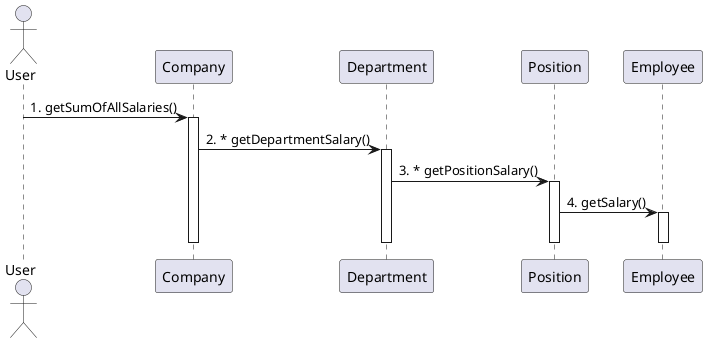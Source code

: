 @startuml

actor User
participant Company
participant Department
participant Position
participant Employee

User -> Company: 1. getSumOfAllSalaries()
activate Company

    Company -> Department: 2. * getDepartmentSalary()
    activate Department
        Department -> Position: 3. * getPositionSalary()
        activate Position
            Position -> Employee: 4. getSalary()
            activate Employee
            deactivate Employee
        deactivate Position
    deactivate Department

deactivate Company

@enduml